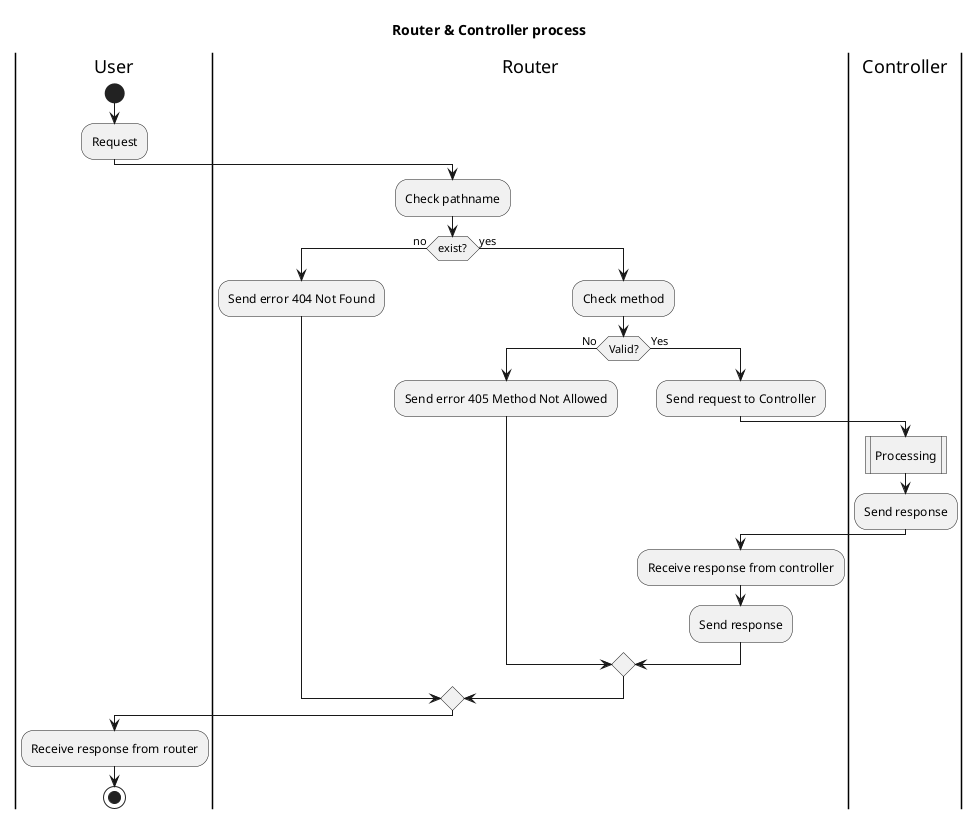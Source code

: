 @startuml "Activity diagram"
title Router & Controller process
|User|
start
:Request;
|Router|
:Check pathname;
if (exist?) then (no)
    |Router|
    :Send error 404 Not Found;
else (yes)
    |Router|
    
    :Check method;
    if (Valid?) then (No)
        :Send error 405 Method Not Allowed;
        |User|
    else (Yes)
        |Router|
        :Send request to Controller;
        |Controller|
        :Processing|
        :Send response;
        |Router|
        :Receive response from controller;
        :Send response;
        |User|
    endif
endif
:Receive response from router;
stop

@enduml

@startuml "Activity diagram"
title Controller - Update task
|User|
start
:request;
|Router|
:Handle request from user;
:Send request to controller;
|Controller|
:Check input valid;
if (Content field not null) then (yes)
    if(type of content field is string and \n type of check done field is bool) then (yes)
        if(Content Content field changed) then (yes)
        :Update content;
        :Send sucess
endif
:Send response to Router;
|Router|
:Send response to user;
stop

@enduml